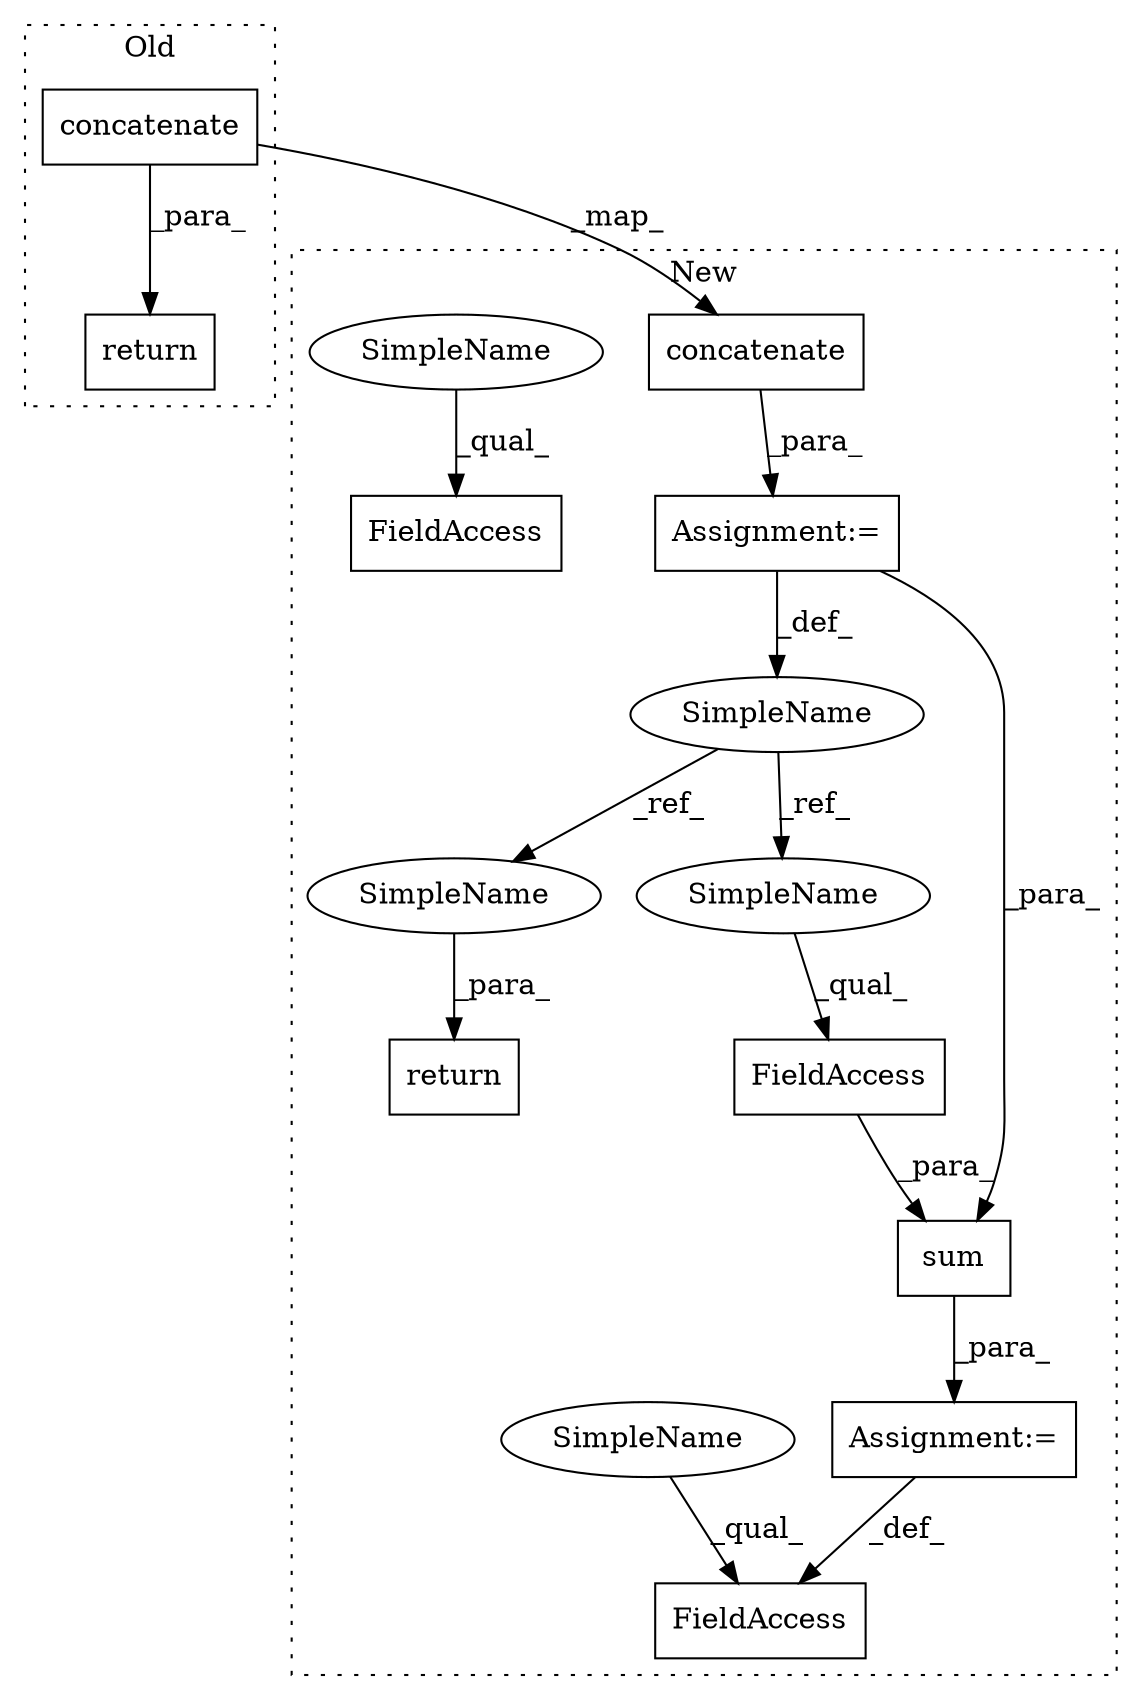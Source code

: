 digraph G {
subgraph cluster0 {
1 [label="concatenate" a="32" s="3970,3989" l="12,1" shape="box"];
4 [label="return" a="41" s="3950" l="7" shape="box"];
label = "Old";
style="dotted";
}
subgraph cluster1 {
2 [label="concatenate" a="32" s="4016,4035" l="12,1" shape="box"];
3 [label="Assignment:=" a="7" s="4002" l="1" shape="box"];
5 [label="return" a="41" s="4090" l="7" shape="box"];
6 [label="FieldAccess" a="22" s="4068" l="15" shape="box"];
7 [label="SimpleName" a="42" s="3995" l="7" shape="ellipse"];
8 [label="FieldAccess" a="22" s="4042" l="20" shape="box"];
9 [label="FieldAccess" a="22" s="4042" l="20" shape="box"];
10 [label="sum" a="32" s="4064,4083" l="4,1" shape="box"];
11 [label="Assignment:=" a="7" s="4062" l="2" shape="box"];
12 [label="SimpleName" a="42" s="4042" l="4" shape="ellipse"];
13 [label="SimpleName" a="42" s="4042" l="4" shape="ellipse"];
14 [label="SimpleName" a="42" s="4097" l="7" shape="ellipse"];
15 [label="SimpleName" a="42" s="4068" l="7" shape="ellipse"];
label = "New";
style="dotted";
}
1 -> 2 [label="_map_"];
1 -> 4 [label="_para_"];
2 -> 3 [label="_para_"];
3 -> 7 [label="_def_"];
3 -> 10 [label="_para_"];
6 -> 10 [label="_para_"];
7 -> 14 [label="_ref_"];
7 -> 15 [label="_ref_"];
10 -> 11 [label="_para_"];
11 -> 8 [label="_def_"];
12 -> 9 [label="_qual_"];
13 -> 8 [label="_qual_"];
14 -> 5 [label="_para_"];
15 -> 6 [label="_qual_"];
}